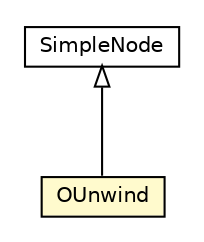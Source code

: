 #!/usr/local/bin/dot
#
# Class diagram 
# Generated by UMLGraph version R5_6-24-gf6e263 (http://www.umlgraph.org/)
#

digraph G {
	edge [fontname="Helvetica",fontsize=10,labelfontname="Helvetica",labelfontsize=10];
	node [fontname="Helvetica",fontsize=10,shape=plaintext];
	nodesep=0.25;
	ranksep=0.5;
	// com.orientechnologies.orient.core.sql.parser.SimpleNode
	c4296628 [label=<<table title="com.orientechnologies.orient.core.sql.parser.SimpleNode" border="0" cellborder="1" cellspacing="0" cellpadding="2" port="p" href="./SimpleNode.html">
		<tr><td><table border="0" cellspacing="0" cellpadding="1">
<tr><td align="center" balign="center"> SimpleNode </td></tr>
		</table></td></tr>
		</table>>, URL="./SimpleNode.html", fontname="Helvetica", fontcolor="black", fontsize=10.0];
	// com.orientechnologies.orient.core.sql.parser.OUnwind
	c4296703 [label=<<table title="com.orientechnologies.orient.core.sql.parser.OUnwind" border="0" cellborder="1" cellspacing="0" cellpadding="2" port="p" bgcolor="lemonChiffon" href="./OUnwind.html">
		<tr><td><table border="0" cellspacing="0" cellpadding="1">
<tr><td align="center" balign="center"> OUnwind </td></tr>
		</table></td></tr>
		</table>>, URL="./OUnwind.html", fontname="Helvetica", fontcolor="black", fontsize=10.0];
	//com.orientechnologies.orient.core.sql.parser.OUnwind extends com.orientechnologies.orient.core.sql.parser.SimpleNode
	c4296628:p -> c4296703:p [dir=back,arrowtail=empty];
}

